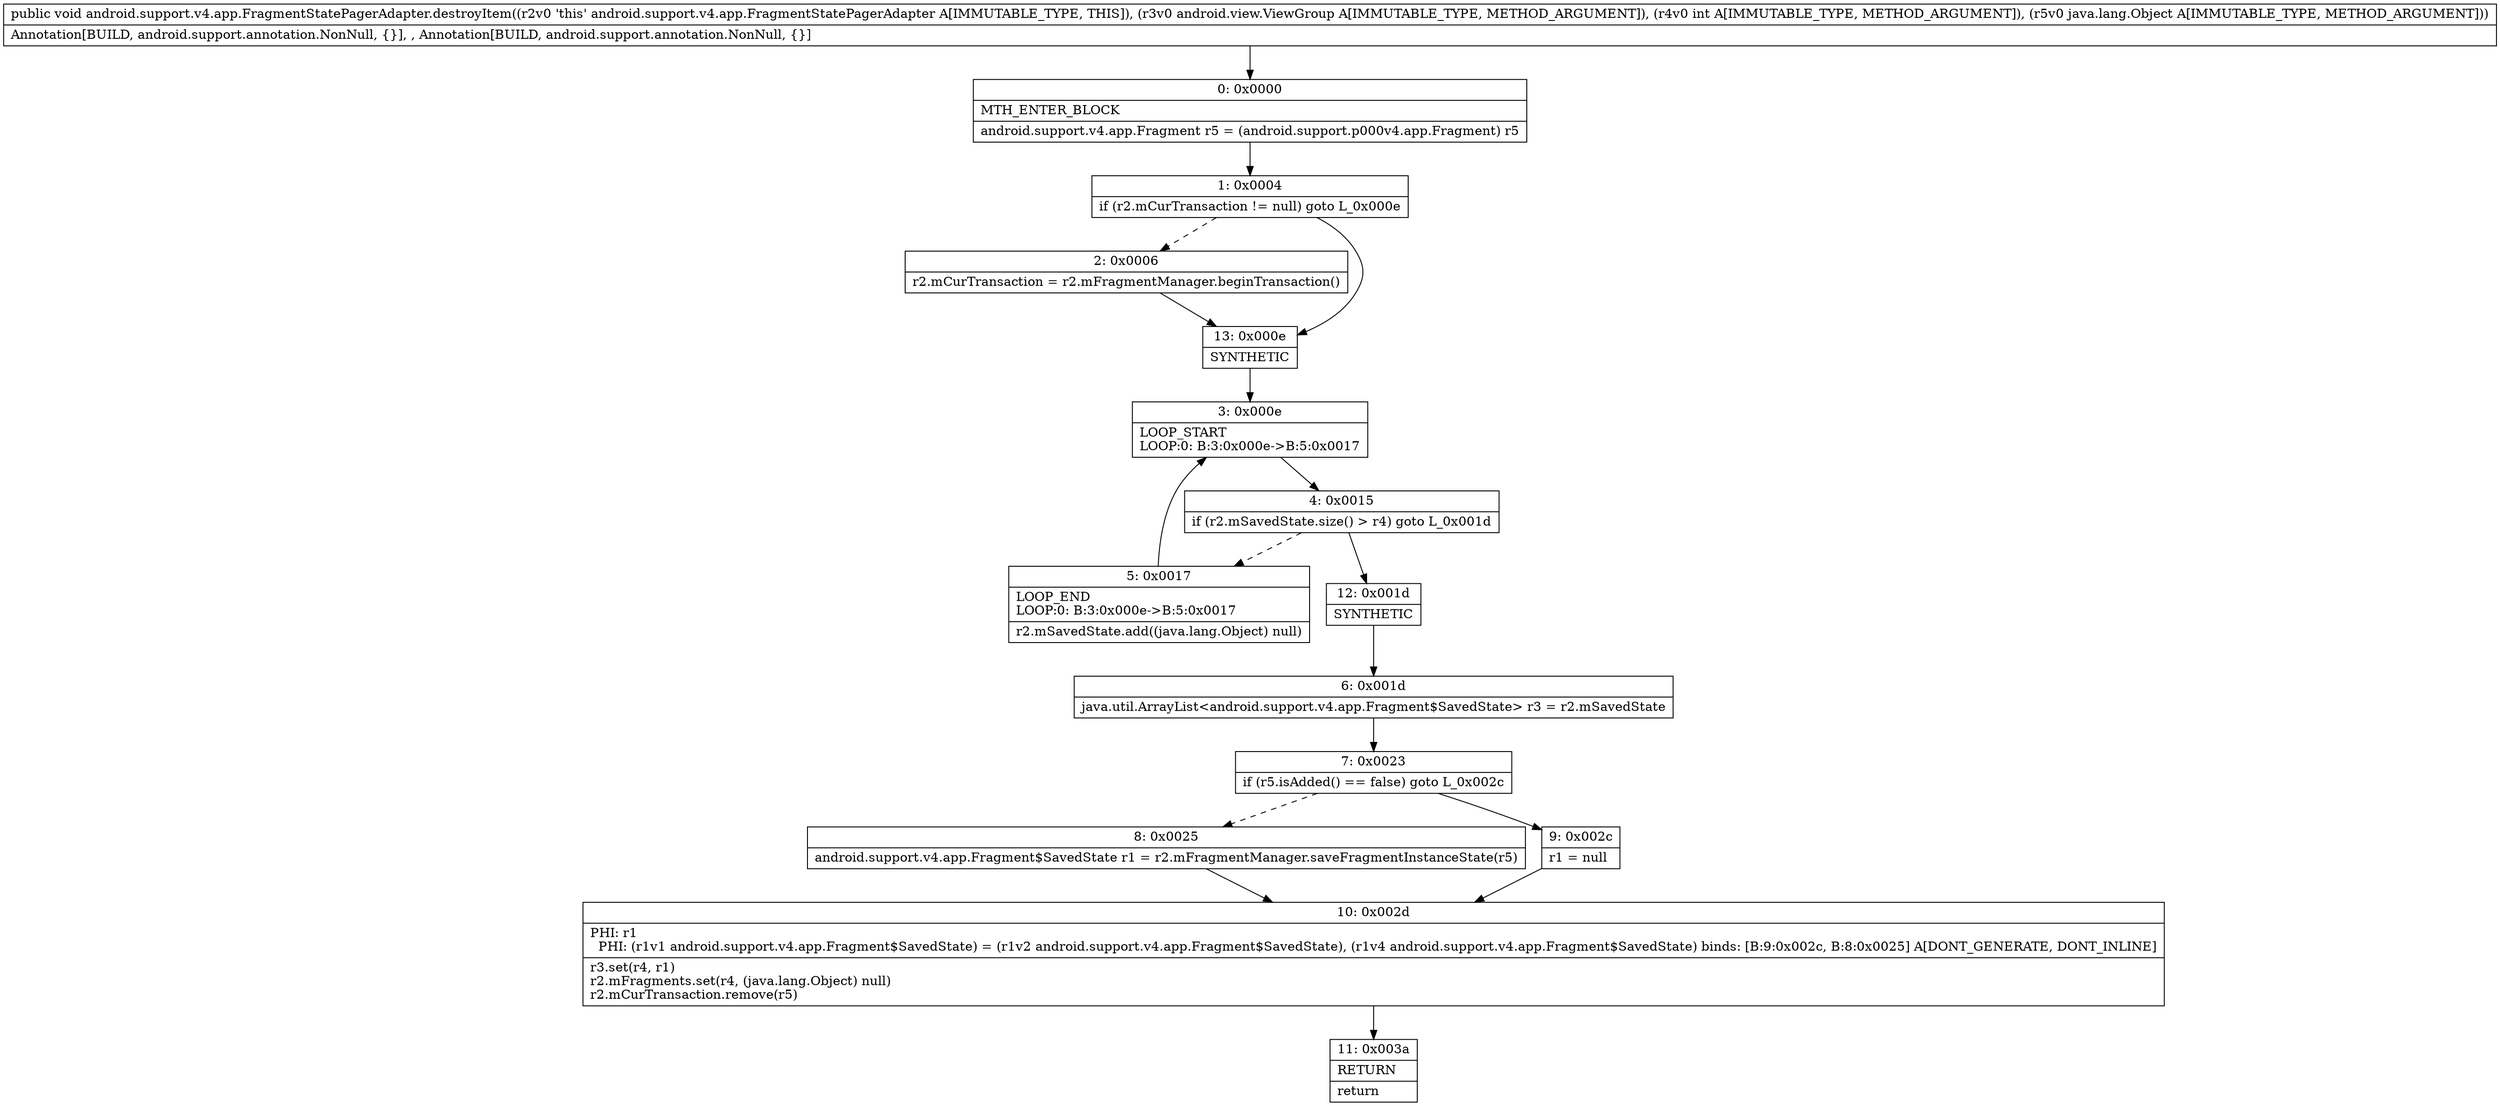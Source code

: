 digraph "CFG forandroid.support.v4.app.FragmentStatePagerAdapter.destroyItem(Landroid\/view\/ViewGroup;ILjava\/lang\/Object;)V" {
Node_0 [shape=record,label="{0\:\ 0x0000|MTH_ENTER_BLOCK\l|android.support.v4.app.Fragment r5 = (android.support.p000v4.app.Fragment) r5\l}"];
Node_1 [shape=record,label="{1\:\ 0x0004|if (r2.mCurTransaction != null) goto L_0x000e\l}"];
Node_2 [shape=record,label="{2\:\ 0x0006|r2.mCurTransaction = r2.mFragmentManager.beginTransaction()\l}"];
Node_3 [shape=record,label="{3\:\ 0x000e|LOOP_START\lLOOP:0: B:3:0x000e\-\>B:5:0x0017\l}"];
Node_4 [shape=record,label="{4\:\ 0x0015|if (r2.mSavedState.size() \> r4) goto L_0x001d\l}"];
Node_5 [shape=record,label="{5\:\ 0x0017|LOOP_END\lLOOP:0: B:3:0x000e\-\>B:5:0x0017\l|r2.mSavedState.add((java.lang.Object) null)\l}"];
Node_6 [shape=record,label="{6\:\ 0x001d|java.util.ArrayList\<android.support.v4.app.Fragment$SavedState\> r3 = r2.mSavedState\l}"];
Node_7 [shape=record,label="{7\:\ 0x0023|if (r5.isAdded() == false) goto L_0x002c\l}"];
Node_8 [shape=record,label="{8\:\ 0x0025|android.support.v4.app.Fragment$SavedState r1 = r2.mFragmentManager.saveFragmentInstanceState(r5)\l}"];
Node_9 [shape=record,label="{9\:\ 0x002c|r1 = null\l}"];
Node_10 [shape=record,label="{10\:\ 0x002d|PHI: r1 \l  PHI: (r1v1 android.support.v4.app.Fragment$SavedState) = (r1v2 android.support.v4.app.Fragment$SavedState), (r1v4 android.support.v4.app.Fragment$SavedState) binds: [B:9:0x002c, B:8:0x0025] A[DONT_GENERATE, DONT_INLINE]\l|r3.set(r4, r1)\lr2.mFragments.set(r4, (java.lang.Object) null)\lr2.mCurTransaction.remove(r5)\l}"];
Node_11 [shape=record,label="{11\:\ 0x003a|RETURN\l|return\l}"];
Node_12 [shape=record,label="{12\:\ 0x001d|SYNTHETIC\l}"];
Node_13 [shape=record,label="{13\:\ 0x000e|SYNTHETIC\l}"];
MethodNode[shape=record,label="{public void android.support.v4.app.FragmentStatePagerAdapter.destroyItem((r2v0 'this' android.support.v4.app.FragmentStatePagerAdapter A[IMMUTABLE_TYPE, THIS]), (r3v0 android.view.ViewGroup A[IMMUTABLE_TYPE, METHOD_ARGUMENT]), (r4v0 int A[IMMUTABLE_TYPE, METHOD_ARGUMENT]), (r5v0 java.lang.Object A[IMMUTABLE_TYPE, METHOD_ARGUMENT]))  | Annotation[BUILD, android.support.annotation.NonNull, \{\}], , Annotation[BUILD, android.support.annotation.NonNull, \{\}]\l}"];
MethodNode -> Node_0;
Node_0 -> Node_1;
Node_1 -> Node_2[style=dashed];
Node_1 -> Node_13;
Node_2 -> Node_13;
Node_3 -> Node_4;
Node_4 -> Node_5[style=dashed];
Node_4 -> Node_12;
Node_5 -> Node_3;
Node_6 -> Node_7;
Node_7 -> Node_8[style=dashed];
Node_7 -> Node_9;
Node_8 -> Node_10;
Node_9 -> Node_10;
Node_10 -> Node_11;
Node_12 -> Node_6;
Node_13 -> Node_3;
}

